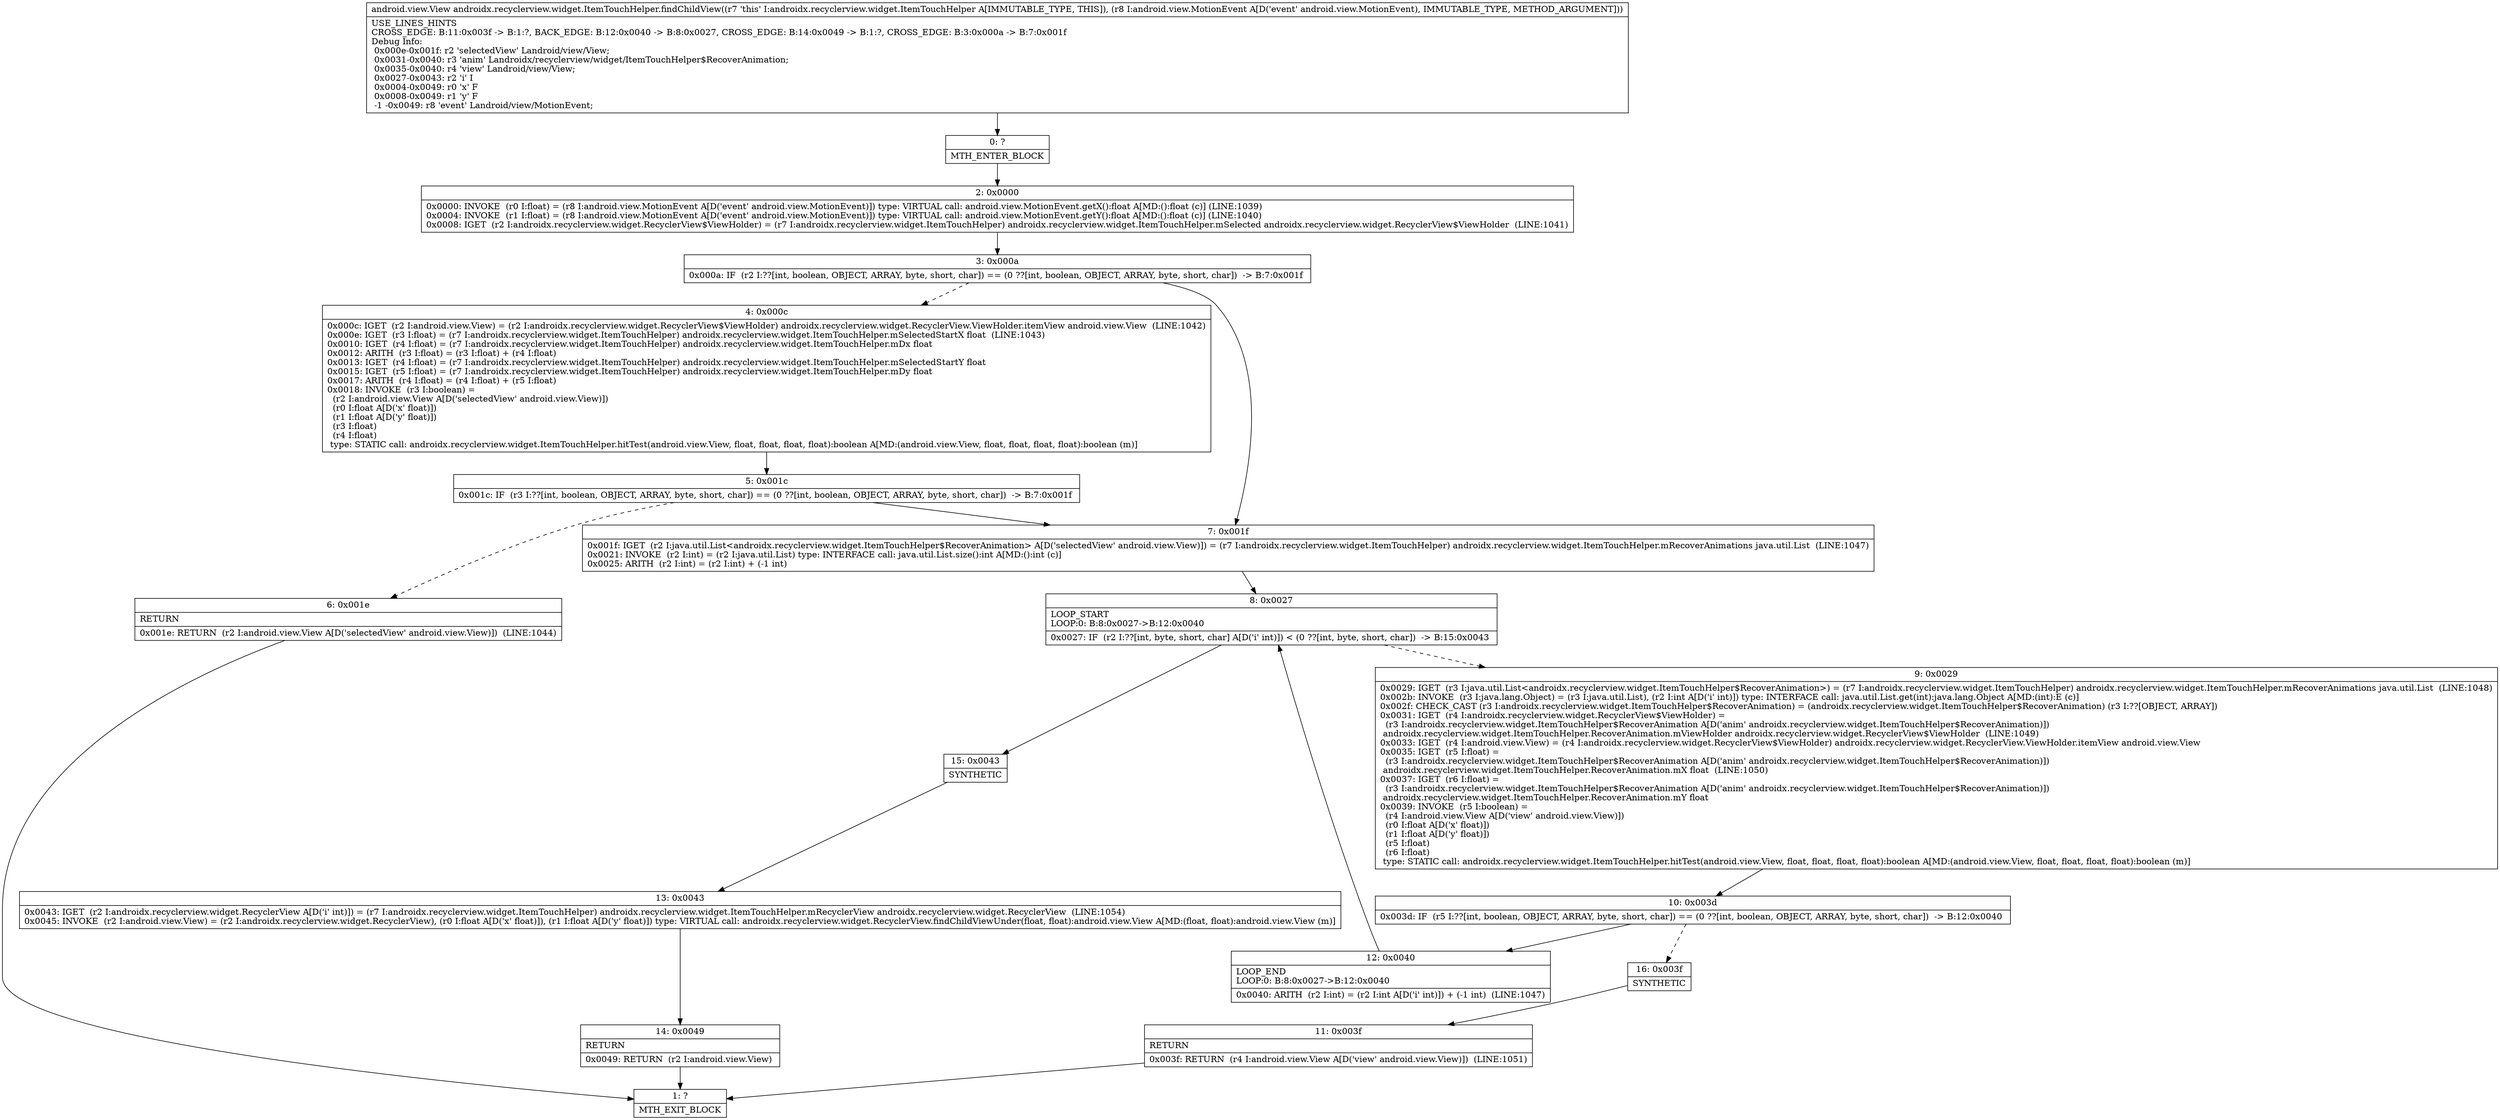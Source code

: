 digraph "CFG forandroidx.recyclerview.widget.ItemTouchHelper.findChildView(Landroid\/view\/MotionEvent;)Landroid\/view\/View;" {
Node_0 [shape=record,label="{0\:\ ?|MTH_ENTER_BLOCK\l}"];
Node_2 [shape=record,label="{2\:\ 0x0000|0x0000: INVOKE  (r0 I:float) = (r8 I:android.view.MotionEvent A[D('event' android.view.MotionEvent)]) type: VIRTUAL call: android.view.MotionEvent.getX():float A[MD:():float (c)] (LINE:1039)\l0x0004: INVOKE  (r1 I:float) = (r8 I:android.view.MotionEvent A[D('event' android.view.MotionEvent)]) type: VIRTUAL call: android.view.MotionEvent.getY():float A[MD:():float (c)] (LINE:1040)\l0x0008: IGET  (r2 I:androidx.recyclerview.widget.RecyclerView$ViewHolder) = (r7 I:androidx.recyclerview.widget.ItemTouchHelper) androidx.recyclerview.widget.ItemTouchHelper.mSelected androidx.recyclerview.widget.RecyclerView$ViewHolder  (LINE:1041)\l}"];
Node_3 [shape=record,label="{3\:\ 0x000a|0x000a: IF  (r2 I:??[int, boolean, OBJECT, ARRAY, byte, short, char]) == (0 ??[int, boolean, OBJECT, ARRAY, byte, short, char])  \-\> B:7:0x001f \l}"];
Node_4 [shape=record,label="{4\:\ 0x000c|0x000c: IGET  (r2 I:android.view.View) = (r2 I:androidx.recyclerview.widget.RecyclerView$ViewHolder) androidx.recyclerview.widget.RecyclerView.ViewHolder.itemView android.view.View  (LINE:1042)\l0x000e: IGET  (r3 I:float) = (r7 I:androidx.recyclerview.widget.ItemTouchHelper) androidx.recyclerview.widget.ItemTouchHelper.mSelectedStartX float  (LINE:1043)\l0x0010: IGET  (r4 I:float) = (r7 I:androidx.recyclerview.widget.ItemTouchHelper) androidx.recyclerview.widget.ItemTouchHelper.mDx float \l0x0012: ARITH  (r3 I:float) = (r3 I:float) + (r4 I:float) \l0x0013: IGET  (r4 I:float) = (r7 I:androidx.recyclerview.widget.ItemTouchHelper) androidx.recyclerview.widget.ItemTouchHelper.mSelectedStartY float \l0x0015: IGET  (r5 I:float) = (r7 I:androidx.recyclerview.widget.ItemTouchHelper) androidx.recyclerview.widget.ItemTouchHelper.mDy float \l0x0017: ARITH  (r4 I:float) = (r4 I:float) + (r5 I:float) \l0x0018: INVOKE  (r3 I:boolean) = \l  (r2 I:android.view.View A[D('selectedView' android.view.View)])\l  (r0 I:float A[D('x' float)])\l  (r1 I:float A[D('y' float)])\l  (r3 I:float)\l  (r4 I:float)\l type: STATIC call: androidx.recyclerview.widget.ItemTouchHelper.hitTest(android.view.View, float, float, float, float):boolean A[MD:(android.view.View, float, float, float, float):boolean (m)]\l}"];
Node_5 [shape=record,label="{5\:\ 0x001c|0x001c: IF  (r3 I:??[int, boolean, OBJECT, ARRAY, byte, short, char]) == (0 ??[int, boolean, OBJECT, ARRAY, byte, short, char])  \-\> B:7:0x001f \l}"];
Node_6 [shape=record,label="{6\:\ 0x001e|RETURN\l|0x001e: RETURN  (r2 I:android.view.View A[D('selectedView' android.view.View)])  (LINE:1044)\l}"];
Node_1 [shape=record,label="{1\:\ ?|MTH_EXIT_BLOCK\l}"];
Node_7 [shape=record,label="{7\:\ 0x001f|0x001f: IGET  (r2 I:java.util.List\<androidx.recyclerview.widget.ItemTouchHelper$RecoverAnimation\> A[D('selectedView' android.view.View)]) = (r7 I:androidx.recyclerview.widget.ItemTouchHelper) androidx.recyclerview.widget.ItemTouchHelper.mRecoverAnimations java.util.List  (LINE:1047)\l0x0021: INVOKE  (r2 I:int) = (r2 I:java.util.List) type: INTERFACE call: java.util.List.size():int A[MD:():int (c)]\l0x0025: ARITH  (r2 I:int) = (r2 I:int) + (\-1 int) \l}"];
Node_8 [shape=record,label="{8\:\ 0x0027|LOOP_START\lLOOP:0: B:8:0x0027\-\>B:12:0x0040\l|0x0027: IF  (r2 I:??[int, byte, short, char] A[D('i' int)]) \< (0 ??[int, byte, short, char])  \-\> B:15:0x0043 \l}"];
Node_9 [shape=record,label="{9\:\ 0x0029|0x0029: IGET  (r3 I:java.util.List\<androidx.recyclerview.widget.ItemTouchHelper$RecoverAnimation\>) = (r7 I:androidx.recyclerview.widget.ItemTouchHelper) androidx.recyclerview.widget.ItemTouchHelper.mRecoverAnimations java.util.List  (LINE:1048)\l0x002b: INVOKE  (r3 I:java.lang.Object) = (r3 I:java.util.List), (r2 I:int A[D('i' int)]) type: INTERFACE call: java.util.List.get(int):java.lang.Object A[MD:(int):E (c)]\l0x002f: CHECK_CAST (r3 I:androidx.recyclerview.widget.ItemTouchHelper$RecoverAnimation) = (androidx.recyclerview.widget.ItemTouchHelper$RecoverAnimation) (r3 I:??[OBJECT, ARRAY]) \l0x0031: IGET  (r4 I:androidx.recyclerview.widget.RecyclerView$ViewHolder) = \l  (r3 I:androidx.recyclerview.widget.ItemTouchHelper$RecoverAnimation A[D('anim' androidx.recyclerview.widget.ItemTouchHelper$RecoverAnimation)])\l androidx.recyclerview.widget.ItemTouchHelper.RecoverAnimation.mViewHolder androidx.recyclerview.widget.RecyclerView$ViewHolder  (LINE:1049)\l0x0033: IGET  (r4 I:android.view.View) = (r4 I:androidx.recyclerview.widget.RecyclerView$ViewHolder) androidx.recyclerview.widget.RecyclerView.ViewHolder.itemView android.view.View \l0x0035: IGET  (r5 I:float) = \l  (r3 I:androidx.recyclerview.widget.ItemTouchHelper$RecoverAnimation A[D('anim' androidx.recyclerview.widget.ItemTouchHelper$RecoverAnimation)])\l androidx.recyclerview.widget.ItemTouchHelper.RecoverAnimation.mX float  (LINE:1050)\l0x0037: IGET  (r6 I:float) = \l  (r3 I:androidx.recyclerview.widget.ItemTouchHelper$RecoverAnimation A[D('anim' androidx.recyclerview.widget.ItemTouchHelper$RecoverAnimation)])\l androidx.recyclerview.widget.ItemTouchHelper.RecoverAnimation.mY float \l0x0039: INVOKE  (r5 I:boolean) = \l  (r4 I:android.view.View A[D('view' android.view.View)])\l  (r0 I:float A[D('x' float)])\l  (r1 I:float A[D('y' float)])\l  (r5 I:float)\l  (r6 I:float)\l type: STATIC call: androidx.recyclerview.widget.ItemTouchHelper.hitTest(android.view.View, float, float, float, float):boolean A[MD:(android.view.View, float, float, float, float):boolean (m)]\l}"];
Node_10 [shape=record,label="{10\:\ 0x003d|0x003d: IF  (r5 I:??[int, boolean, OBJECT, ARRAY, byte, short, char]) == (0 ??[int, boolean, OBJECT, ARRAY, byte, short, char])  \-\> B:12:0x0040 \l}"];
Node_12 [shape=record,label="{12\:\ 0x0040|LOOP_END\lLOOP:0: B:8:0x0027\-\>B:12:0x0040\l|0x0040: ARITH  (r2 I:int) = (r2 I:int A[D('i' int)]) + (\-1 int)  (LINE:1047)\l}"];
Node_16 [shape=record,label="{16\:\ 0x003f|SYNTHETIC\l}"];
Node_11 [shape=record,label="{11\:\ 0x003f|RETURN\l|0x003f: RETURN  (r4 I:android.view.View A[D('view' android.view.View)])  (LINE:1051)\l}"];
Node_15 [shape=record,label="{15\:\ 0x0043|SYNTHETIC\l}"];
Node_13 [shape=record,label="{13\:\ 0x0043|0x0043: IGET  (r2 I:androidx.recyclerview.widget.RecyclerView A[D('i' int)]) = (r7 I:androidx.recyclerview.widget.ItemTouchHelper) androidx.recyclerview.widget.ItemTouchHelper.mRecyclerView androidx.recyclerview.widget.RecyclerView  (LINE:1054)\l0x0045: INVOKE  (r2 I:android.view.View) = (r2 I:androidx.recyclerview.widget.RecyclerView), (r0 I:float A[D('x' float)]), (r1 I:float A[D('y' float)]) type: VIRTUAL call: androidx.recyclerview.widget.RecyclerView.findChildViewUnder(float, float):android.view.View A[MD:(float, float):android.view.View (m)]\l}"];
Node_14 [shape=record,label="{14\:\ 0x0049|RETURN\l|0x0049: RETURN  (r2 I:android.view.View) \l}"];
MethodNode[shape=record,label="{android.view.View androidx.recyclerview.widget.ItemTouchHelper.findChildView((r7 'this' I:androidx.recyclerview.widget.ItemTouchHelper A[IMMUTABLE_TYPE, THIS]), (r8 I:android.view.MotionEvent A[D('event' android.view.MotionEvent), IMMUTABLE_TYPE, METHOD_ARGUMENT]))  | USE_LINES_HINTS\lCROSS_EDGE: B:11:0x003f \-\> B:1:?, BACK_EDGE: B:12:0x0040 \-\> B:8:0x0027, CROSS_EDGE: B:14:0x0049 \-\> B:1:?, CROSS_EDGE: B:3:0x000a \-\> B:7:0x001f\lDebug Info:\l  0x000e\-0x001f: r2 'selectedView' Landroid\/view\/View;\l  0x0031\-0x0040: r3 'anim' Landroidx\/recyclerview\/widget\/ItemTouchHelper$RecoverAnimation;\l  0x0035\-0x0040: r4 'view' Landroid\/view\/View;\l  0x0027\-0x0043: r2 'i' I\l  0x0004\-0x0049: r0 'x' F\l  0x0008\-0x0049: r1 'y' F\l  \-1 \-0x0049: r8 'event' Landroid\/view\/MotionEvent;\l}"];
MethodNode -> Node_0;Node_0 -> Node_2;
Node_2 -> Node_3;
Node_3 -> Node_4[style=dashed];
Node_3 -> Node_7;
Node_4 -> Node_5;
Node_5 -> Node_6[style=dashed];
Node_5 -> Node_7;
Node_6 -> Node_1;
Node_7 -> Node_8;
Node_8 -> Node_9[style=dashed];
Node_8 -> Node_15;
Node_9 -> Node_10;
Node_10 -> Node_12;
Node_10 -> Node_16[style=dashed];
Node_12 -> Node_8;
Node_16 -> Node_11;
Node_11 -> Node_1;
Node_15 -> Node_13;
Node_13 -> Node_14;
Node_14 -> Node_1;
}

